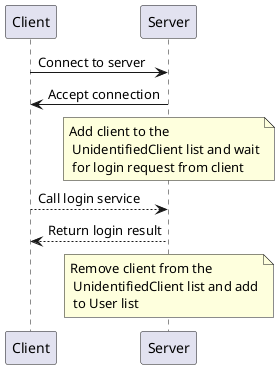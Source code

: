 @startuml
participant "Client" as C
participant "Server" as S

C -> S: Connect to server
S -> C: Accept connection
note over S: Add client to the\n UnidentifiedClient list and wait\n for login request from client
C --> S: Call login service
S --> C: Return login result
note over S: Remove client from the\n UnidentifiedClient list and add\n to User list
@enduml